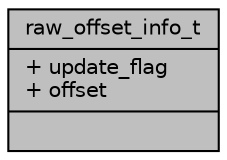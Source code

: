 digraph "raw_offset_info_t"
{
 // INTERACTIVE_SVG=YES
 // LATEX_PDF_SIZE
  bgcolor="transparent";
  edge [fontname="Helvetica",fontsize="10",labelfontname="Helvetica",labelfontsize="10"];
  node [fontname="Helvetica",fontsize="10",shape=record];
  Node1 [label="{raw_offset_info_t\n|+ update_flag\l+ offset\l|}",height=0.2,width=0.4,color="black", fillcolor="grey75", style="filled", fontcolor="black",tooltip="Description of RAW offset information."];
}
